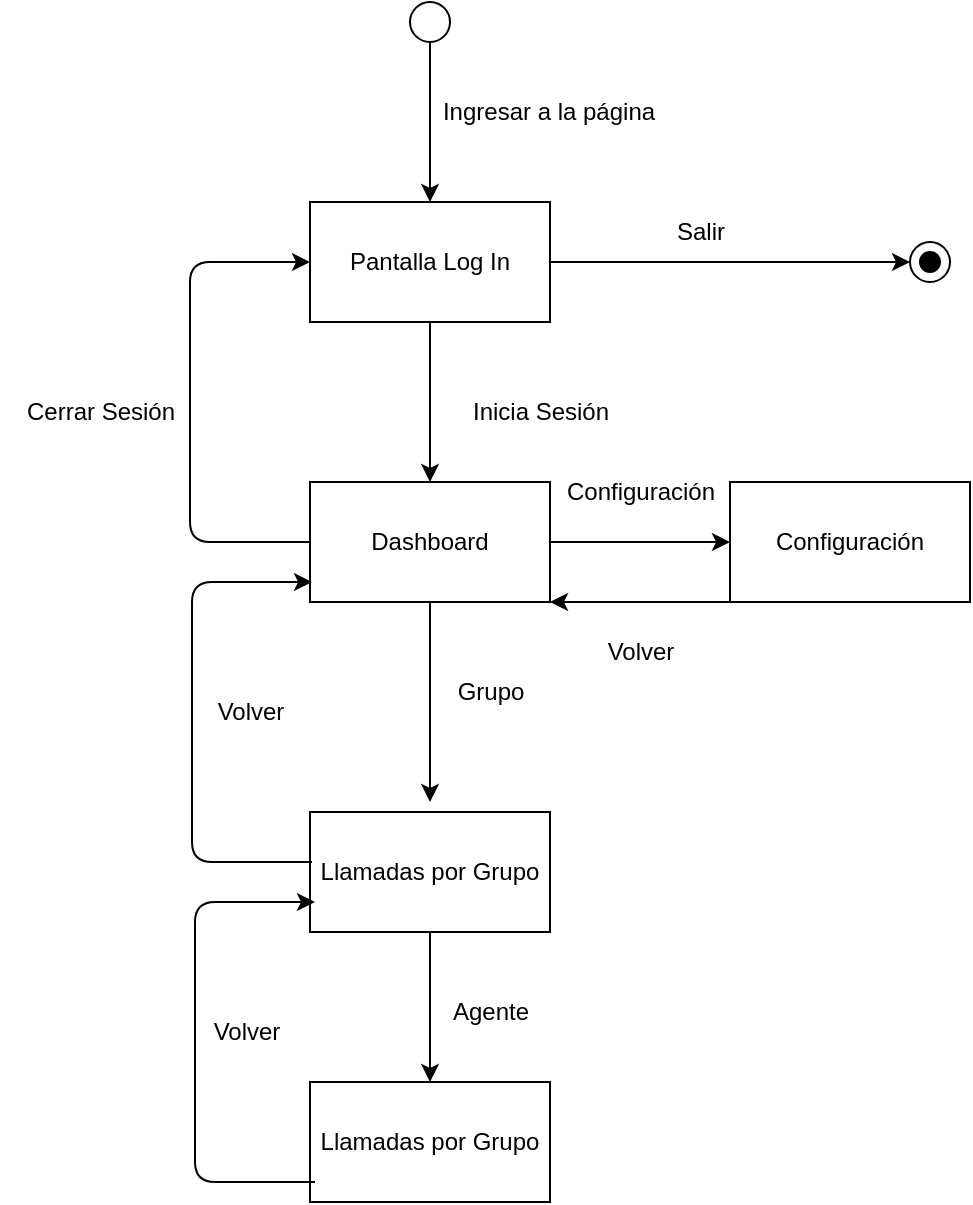 <mxfile>
    <diagram id="U-ElZZPA6bJZbEpZPQ6F" name="Página-1">
        <mxGraphModel dx="1082" dy="753" grid="1" gridSize="10" guides="1" tooltips="1" connect="1" arrows="1" fold="1" page="1" pageScale="1" pageWidth="827" pageHeight="1169" math="0" shadow="0">
            <root>
                <mxCell id="0"/>
                <mxCell id="1" parent="0"/>
                <mxCell id="6" style="edgeStyle=none;html=1;" edge="1" parent="1" source="2" target="5">
                    <mxGeometry relative="1" as="geometry"/>
                </mxCell>
                <mxCell id="2" value="" style="ellipse;whiteSpace=wrap;html=1;aspect=fixed;" vertex="1" parent="1">
                    <mxGeometry x="410" y="120" width="20" height="20" as="geometry"/>
                </mxCell>
                <mxCell id="9" style="edgeStyle=none;html=1;entryX=0.5;entryY=0;entryDx=0;entryDy=0;" edge="1" parent="1" source="5" target="8">
                    <mxGeometry relative="1" as="geometry"/>
                </mxCell>
                <mxCell id="5" value="Pantalla Log In" style="rounded=0;whiteSpace=wrap;html=1;" vertex="1" parent="1">
                    <mxGeometry x="360" y="220" width="120" height="60" as="geometry"/>
                </mxCell>
                <mxCell id="7" value="Ingresar a la página" style="text;html=1;align=center;verticalAlign=middle;resizable=0;points=[];autosize=1;strokeColor=none;fillColor=none;" vertex="1" parent="1">
                    <mxGeometry x="414" y="160" width="130" height="30" as="geometry"/>
                </mxCell>
                <mxCell id="13" style="edgeStyle=none;html=1;entryX=0;entryY=0.5;entryDx=0;entryDy=0;exitX=0;exitY=0.5;exitDx=0;exitDy=0;" edge="1" parent="1" source="8" target="5">
                    <mxGeometry relative="1" as="geometry">
                        <Array as="points">
                            <mxPoint x="300" y="390"/>
                            <mxPoint x="300" y="320"/>
                            <mxPoint x="300" y="250"/>
                        </Array>
                    </mxGeometry>
                </mxCell>
                <mxCell id="28" style="edgeStyle=none;html=1;" edge="1" parent="1" source="8">
                    <mxGeometry relative="1" as="geometry">
                        <mxPoint x="420" y="520" as="targetPoint"/>
                    </mxGeometry>
                </mxCell>
                <mxCell id="8" value="Dashboard" style="rounded=0;whiteSpace=wrap;html=1;" vertex="1" parent="1">
                    <mxGeometry x="360" y="360" width="120" height="60" as="geometry"/>
                </mxCell>
                <mxCell id="10" value="Inicia Sesión" style="text;html=1;align=center;verticalAlign=middle;resizable=0;points=[];autosize=1;strokeColor=none;fillColor=none;" vertex="1" parent="1">
                    <mxGeometry x="430" y="310" width="90" height="30" as="geometry"/>
                </mxCell>
                <mxCell id="16" value="Cerrar Sesión" style="text;html=1;align=center;verticalAlign=middle;resizable=0;points=[];autosize=1;strokeColor=none;fillColor=none;" vertex="1" parent="1">
                    <mxGeometry x="205" y="310" width="100" height="30" as="geometry"/>
                </mxCell>
                <mxCell id="24" value="Salir" style="text;html=1;align=center;verticalAlign=middle;resizable=0;points=[];autosize=1;strokeColor=none;fillColor=none;" vertex="1" parent="1">
                    <mxGeometry x="530" y="220" width="50" height="30" as="geometry"/>
                </mxCell>
                <mxCell id="25" value="" style="endArrow=classic;html=1;" edge="1" parent="1">
                    <mxGeometry width="50" height="50" relative="1" as="geometry">
                        <mxPoint x="480" y="250" as="sourcePoint"/>
                        <mxPoint x="660" y="250" as="targetPoint"/>
                    </mxGeometry>
                </mxCell>
                <mxCell id="26" value="" style="ellipse;whiteSpace=wrap;html=1;aspect=fixed;" vertex="1" parent="1">
                    <mxGeometry x="660" y="240" width="20" height="20" as="geometry"/>
                </mxCell>
                <mxCell id="27" value="" style="ellipse;whiteSpace=wrap;html=1;aspect=fixed;fillColor=#000000;" vertex="1" parent="1">
                    <mxGeometry x="665" y="245" width="10" height="10" as="geometry"/>
                </mxCell>
                <mxCell id="29" value="Grupo" style="text;html=1;align=center;verticalAlign=middle;resizable=0;points=[];autosize=1;strokeColor=none;fillColor=none;" vertex="1" parent="1">
                    <mxGeometry x="420" y="450" width="60" height="30" as="geometry"/>
                </mxCell>
                <mxCell id="30" value="" style="endArrow=classic;html=1;" edge="1" parent="1">
                    <mxGeometry width="50" height="50" relative="1" as="geometry">
                        <mxPoint x="480" y="390" as="sourcePoint"/>
                        <mxPoint x="570" y="390" as="targetPoint"/>
                    </mxGeometry>
                </mxCell>
                <mxCell id="35" style="edgeStyle=none;html=1;" edge="1" parent="1" source="31" target="34">
                    <mxGeometry relative="1" as="geometry"/>
                </mxCell>
                <mxCell id="31" value="Llamadas por Grupo" style="rounded=0;whiteSpace=wrap;html=1;" vertex="1" parent="1">
                    <mxGeometry x="360" y="525" width="120" height="60" as="geometry"/>
                </mxCell>
                <mxCell id="32" style="edgeStyle=none;html=1;entryX=0;entryY=0.5;entryDx=0;entryDy=0;exitX=0;exitY=0.5;exitDx=0;exitDy=0;" edge="1" parent="1">
                    <mxGeometry relative="1" as="geometry">
                        <Array as="points">
                            <mxPoint x="301" y="550"/>
                            <mxPoint x="301" y="480"/>
                            <mxPoint x="301" y="410"/>
                        </Array>
                        <mxPoint x="361" y="550" as="sourcePoint"/>
                        <mxPoint x="361" y="410" as="targetPoint"/>
                    </mxGeometry>
                </mxCell>
                <mxCell id="33" value="Volver" style="text;html=1;align=center;verticalAlign=middle;resizable=0;points=[];autosize=1;strokeColor=none;fillColor=none;" vertex="1" parent="1">
                    <mxGeometry x="300" y="460" width="60" height="30" as="geometry"/>
                </mxCell>
                <mxCell id="34" value="Llamadas por Grupo" style="rounded=0;whiteSpace=wrap;html=1;" vertex="1" parent="1">
                    <mxGeometry x="360" y="660" width="120" height="60" as="geometry"/>
                </mxCell>
                <mxCell id="36" value="Agente" style="text;html=1;align=center;verticalAlign=middle;resizable=0;points=[];autosize=1;strokeColor=none;fillColor=none;" vertex="1" parent="1">
                    <mxGeometry x="420" y="610" width="60" height="30" as="geometry"/>
                </mxCell>
                <mxCell id="37" value="Volver" style="text;html=1;align=center;verticalAlign=middle;resizable=0;points=[];autosize=1;strokeColor=none;fillColor=none;" vertex="1" parent="1">
                    <mxGeometry x="297.5" y="620" width="60" height="30" as="geometry"/>
                </mxCell>
                <mxCell id="38" style="edgeStyle=none;html=1;entryX=0;entryY=0.5;entryDx=0;entryDy=0;exitX=0;exitY=0.5;exitDx=0;exitDy=0;" edge="1" parent="1">
                    <mxGeometry relative="1" as="geometry">
                        <Array as="points">
                            <mxPoint x="302.5" y="710"/>
                            <mxPoint x="302.5" y="640"/>
                            <mxPoint x="302.5" y="570"/>
                        </Array>
                        <mxPoint x="362.5" y="710" as="sourcePoint"/>
                        <mxPoint x="362.5" y="570" as="targetPoint"/>
                    </mxGeometry>
                </mxCell>
                <mxCell id="39" value="Configuración" style="text;html=1;align=center;verticalAlign=middle;resizable=0;points=[];autosize=1;strokeColor=none;fillColor=none;" vertex="1" parent="1">
                    <mxGeometry x="475" y="350" width="100" height="30" as="geometry"/>
                </mxCell>
                <mxCell id="41" style="edgeStyle=none;html=1;entryX=1;entryY=1;entryDx=0;entryDy=0;exitX=0;exitY=1;exitDx=0;exitDy=0;" edge="1" parent="1" source="40" target="8">
                    <mxGeometry relative="1" as="geometry"/>
                </mxCell>
                <mxCell id="40" value="Configuración" style="rounded=0;whiteSpace=wrap;html=1;" vertex="1" parent="1">
                    <mxGeometry x="570" y="360" width="120" height="60" as="geometry"/>
                </mxCell>
                <mxCell id="42" value="Volver" style="text;html=1;align=center;verticalAlign=middle;resizable=0;points=[];autosize=1;strokeColor=none;fillColor=none;" vertex="1" parent="1">
                    <mxGeometry x="495" y="430" width="60" height="30" as="geometry"/>
                </mxCell>
            </root>
        </mxGraphModel>
    </diagram>
</mxfile>